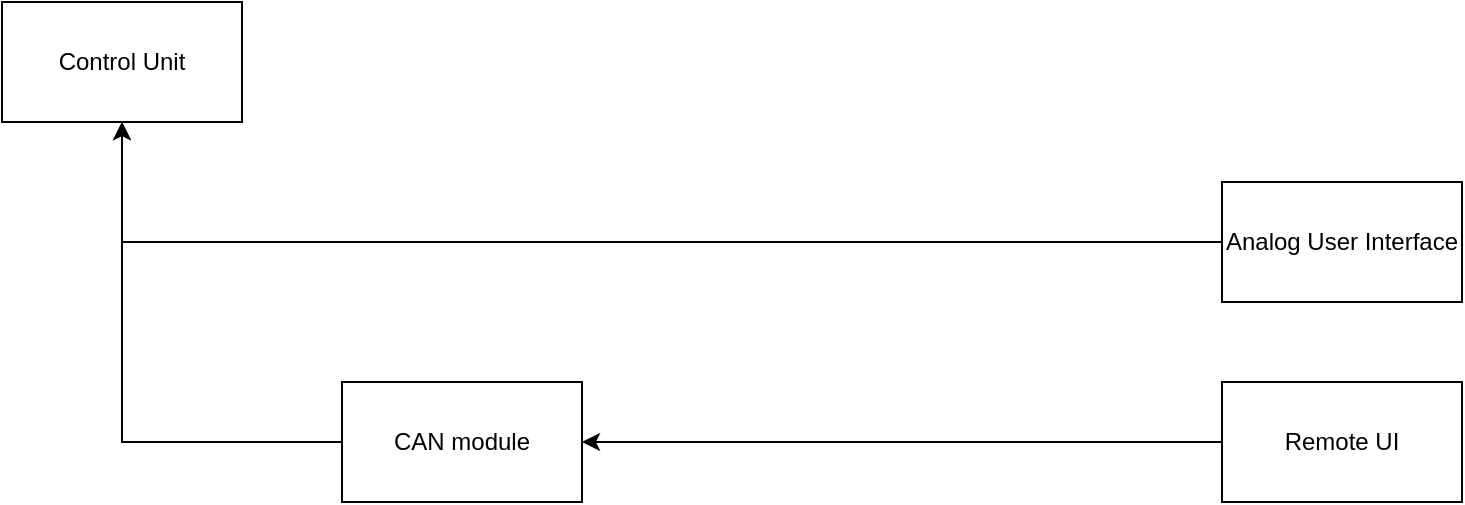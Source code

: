 <mxfile version="26.0.9">
  <diagram name="Page-1" id="58rL_Lo6-EcxX2WE8n46">
    <mxGraphModel dx="1114" dy="600" grid="1" gridSize="10" guides="1" tooltips="1" connect="1" arrows="1" fold="1" page="1" pageScale="1" pageWidth="850" pageHeight="1100" math="0" shadow="0">
      <root>
        <mxCell id="0" />
        <mxCell id="1" parent="0" />
        <mxCell id="zs74RiMy9CWdhOgH_saP-12" style="edgeStyle=orthogonalEdgeStyle;rounded=0;orthogonalLoop=1;jettySize=auto;html=1;entryX=0.5;entryY=1;entryDx=0;entryDy=0;" edge="1" parent="1" source="zs74RiMy9CWdhOgH_saP-2" target="zs74RiMy9CWdhOgH_saP-7">
          <mxGeometry relative="1" as="geometry" />
        </mxCell>
        <mxCell id="zs74RiMy9CWdhOgH_saP-2" value="Analog User Interface" style="rounded=0;whiteSpace=wrap;html=1;" vertex="1" parent="1">
          <mxGeometry x="690" y="130" width="120" height="60" as="geometry" />
        </mxCell>
        <mxCell id="zs74RiMy9CWdhOgH_saP-7" value="Control Unit" style="rounded=0;whiteSpace=wrap;html=1;" vertex="1" parent="1">
          <mxGeometry x="80" y="40" width="120" height="60" as="geometry" />
        </mxCell>
        <mxCell id="zs74RiMy9CWdhOgH_saP-11" style="edgeStyle=orthogonalEdgeStyle;rounded=0;orthogonalLoop=1;jettySize=auto;html=1;entryX=0.5;entryY=1;entryDx=0;entryDy=0;" edge="1" parent="1" source="zs74RiMy9CWdhOgH_saP-8" target="zs74RiMy9CWdhOgH_saP-7">
          <mxGeometry relative="1" as="geometry" />
        </mxCell>
        <mxCell id="zs74RiMy9CWdhOgH_saP-8" value="CAN module" style="rounded=0;whiteSpace=wrap;html=1;" vertex="1" parent="1">
          <mxGeometry x="250" y="230" width="120" height="60" as="geometry" />
        </mxCell>
        <mxCell id="zs74RiMy9CWdhOgH_saP-10" style="edgeStyle=orthogonalEdgeStyle;rounded=0;orthogonalLoop=1;jettySize=auto;html=1;entryX=1;entryY=0.5;entryDx=0;entryDy=0;" edge="1" parent="1" source="zs74RiMy9CWdhOgH_saP-9" target="zs74RiMy9CWdhOgH_saP-8">
          <mxGeometry relative="1" as="geometry" />
        </mxCell>
        <mxCell id="zs74RiMy9CWdhOgH_saP-9" value="Remote UI" style="rounded=0;whiteSpace=wrap;html=1;" vertex="1" parent="1">
          <mxGeometry x="690" y="230" width="120" height="60" as="geometry" />
        </mxCell>
      </root>
    </mxGraphModel>
  </diagram>
</mxfile>
